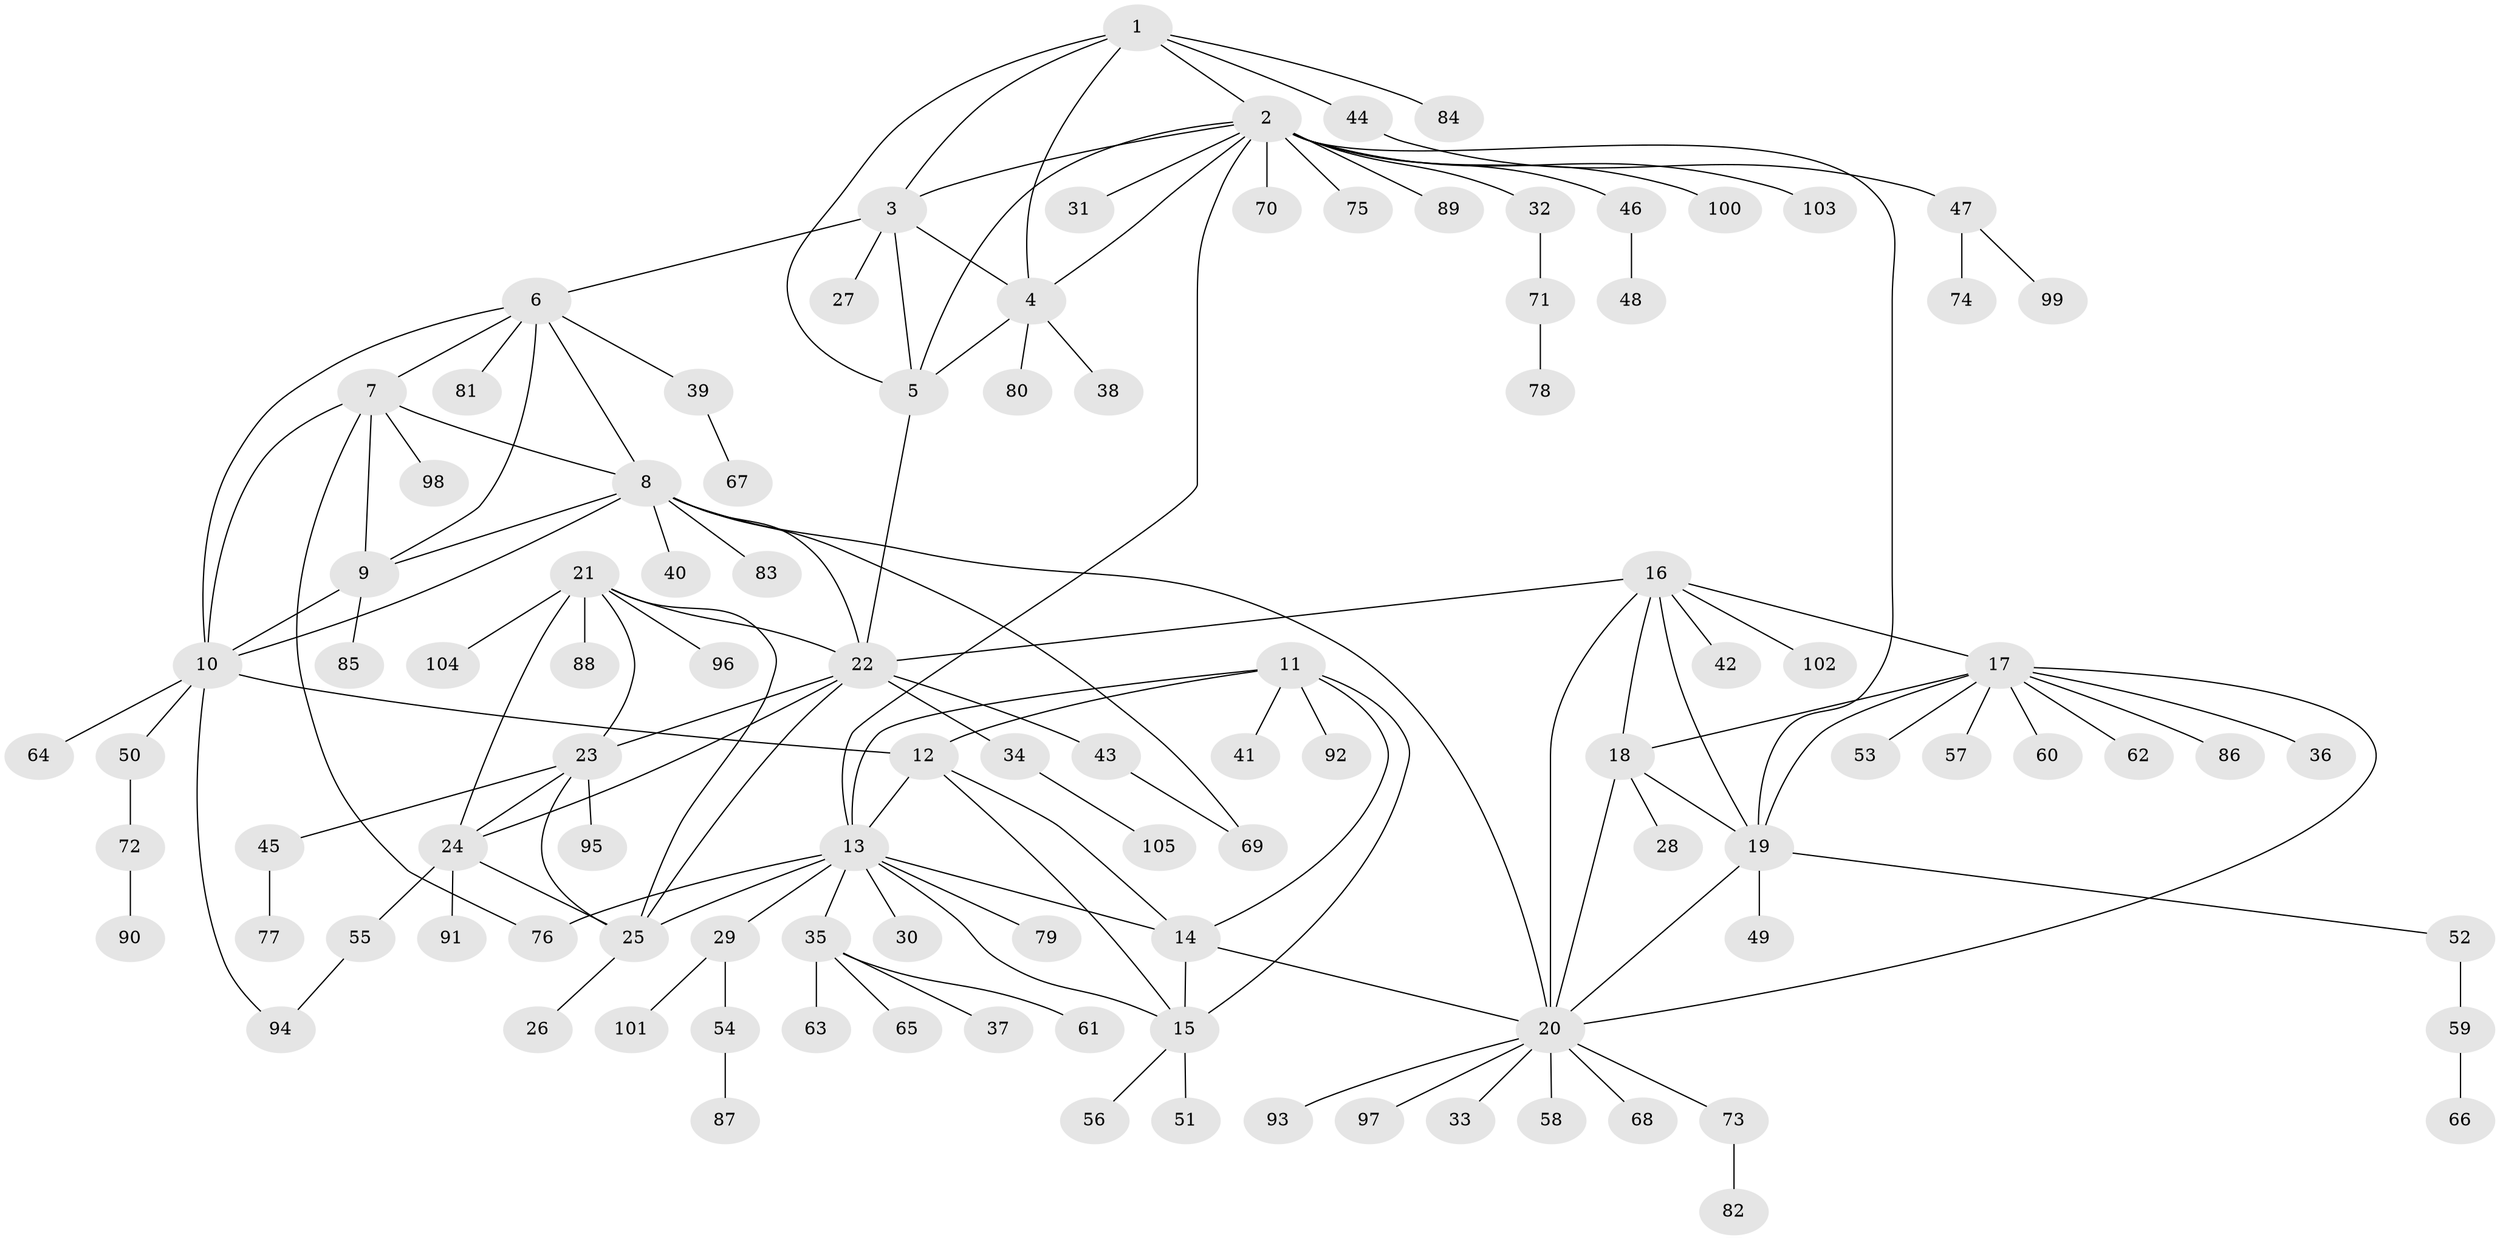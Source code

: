 // coarse degree distribution, {6: 0.031746031746031744, 13: 0.031746031746031744, 4: 0.06349206349206349, 7: 0.015873015873015872, 5: 0.047619047619047616, 12: 0.031746031746031744, 8: 0.015873015873015872, 3: 0.031746031746031744, 2: 0.09523809523809523, 1: 0.6349206349206349}
// Generated by graph-tools (version 1.1) at 2025/19/03/04/25 18:19:28]
// undirected, 105 vertices, 143 edges
graph export_dot {
graph [start="1"]
  node [color=gray90,style=filled];
  1;
  2;
  3;
  4;
  5;
  6;
  7;
  8;
  9;
  10;
  11;
  12;
  13;
  14;
  15;
  16;
  17;
  18;
  19;
  20;
  21;
  22;
  23;
  24;
  25;
  26;
  27;
  28;
  29;
  30;
  31;
  32;
  33;
  34;
  35;
  36;
  37;
  38;
  39;
  40;
  41;
  42;
  43;
  44;
  45;
  46;
  47;
  48;
  49;
  50;
  51;
  52;
  53;
  54;
  55;
  56;
  57;
  58;
  59;
  60;
  61;
  62;
  63;
  64;
  65;
  66;
  67;
  68;
  69;
  70;
  71;
  72;
  73;
  74;
  75;
  76;
  77;
  78;
  79;
  80;
  81;
  82;
  83;
  84;
  85;
  86;
  87;
  88;
  89;
  90;
  91;
  92;
  93;
  94;
  95;
  96;
  97;
  98;
  99;
  100;
  101;
  102;
  103;
  104;
  105;
  1 -- 2;
  1 -- 3;
  1 -- 4;
  1 -- 5;
  1 -- 44;
  1 -- 84;
  2 -- 3;
  2 -- 4;
  2 -- 5;
  2 -- 13;
  2 -- 19;
  2 -- 31;
  2 -- 32;
  2 -- 46;
  2 -- 70;
  2 -- 75;
  2 -- 89;
  2 -- 100;
  2 -- 103;
  3 -- 4;
  3 -- 5;
  3 -- 6;
  3 -- 27;
  4 -- 5;
  4 -- 38;
  4 -- 80;
  5 -- 22;
  6 -- 7;
  6 -- 8;
  6 -- 9;
  6 -- 10;
  6 -- 39;
  6 -- 81;
  7 -- 8;
  7 -- 9;
  7 -- 10;
  7 -- 76;
  7 -- 98;
  8 -- 9;
  8 -- 10;
  8 -- 20;
  8 -- 22;
  8 -- 40;
  8 -- 69;
  8 -- 83;
  9 -- 10;
  9 -- 85;
  10 -- 12;
  10 -- 50;
  10 -- 64;
  10 -- 94;
  11 -- 12;
  11 -- 13;
  11 -- 14;
  11 -- 15;
  11 -- 41;
  11 -- 92;
  12 -- 13;
  12 -- 14;
  12 -- 15;
  13 -- 14;
  13 -- 15;
  13 -- 25;
  13 -- 29;
  13 -- 30;
  13 -- 35;
  13 -- 76;
  13 -- 79;
  14 -- 15;
  14 -- 20;
  15 -- 51;
  15 -- 56;
  16 -- 17;
  16 -- 18;
  16 -- 19;
  16 -- 20;
  16 -- 22;
  16 -- 42;
  16 -- 102;
  17 -- 18;
  17 -- 19;
  17 -- 20;
  17 -- 36;
  17 -- 53;
  17 -- 57;
  17 -- 60;
  17 -- 62;
  17 -- 86;
  18 -- 19;
  18 -- 20;
  18 -- 28;
  19 -- 20;
  19 -- 49;
  19 -- 52;
  20 -- 33;
  20 -- 58;
  20 -- 68;
  20 -- 73;
  20 -- 93;
  20 -- 97;
  21 -- 22;
  21 -- 23;
  21 -- 24;
  21 -- 25;
  21 -- 88;
  21 -- 96;
  21 -- 104;
  22 -- 23;
  22 -- 24;
  22 -- 25;
  22 -- 34;
  22 -- 43;
  23 -- 24;
  23 -- 25;
  23 -- 45;
  23 -- 95;
  24 -- 25;
  24 -- 55;
  24 -- 91;
  25 -- 26;
  29 -- 54;
  29 -- 101;
  32 -- 71;
  34 -- 105;
  35 -- 37;
  35 -- 61;
  35 -- 63;
  35 -- 65;
  39 -- 67;
  43 -- 69;
  44 -- 47;
  45 -- 77;
  46 -- 48;
  47 -- 74;
  47 -- 99;
  50 -- 72;
  52 -- 59;
  54 -- 87;
  55 -- 94;
  59 -- 66;
  71 -- 78;
  72 -- 90;
  73 -- 82;
}
